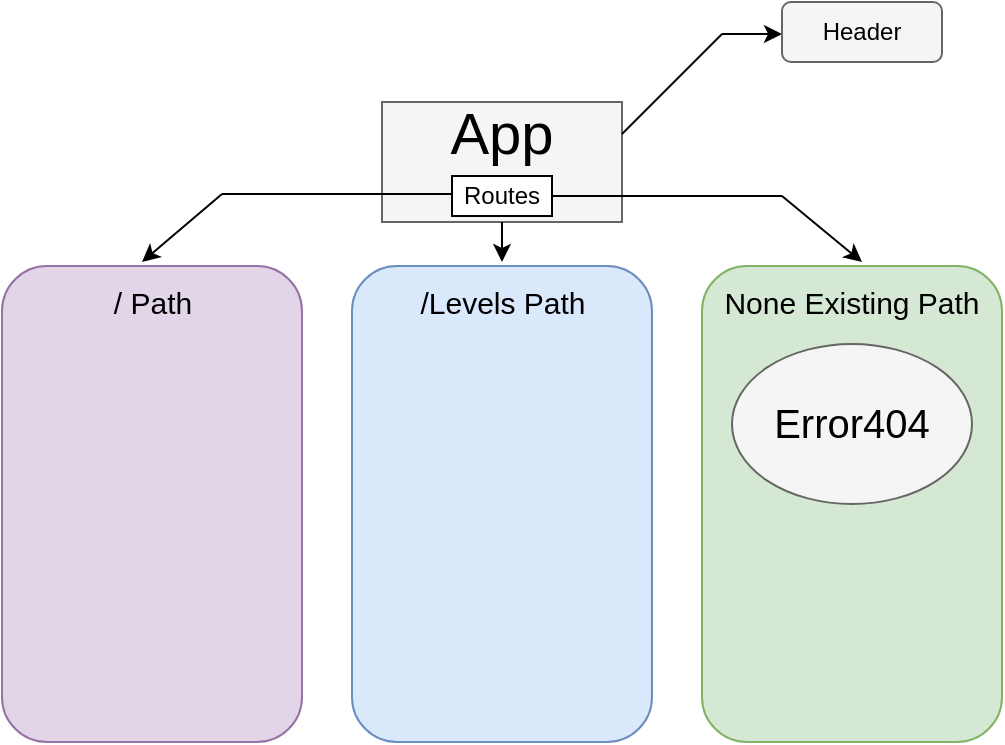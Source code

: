 <mxfile version="10.6.3" type="github"><diagram id="_6JhMdqGNWKUNF013Dtz" name="Page-1"><mxGraphModel dx="752" dy="644" grid="1" gridSize="10" guides="1" tooltips="1" connect="1" arrows="1" fold="1" page="1" pageScale="1" pageWidth="850" pageHeight="1100" math="0" shadow="0"><root><mxCell id="0"/><mxCell id="1" parent="0"/><mxCell id="CBsIG0VN12Llgs9E2DAS-1" value="" style="rounded=0;whiteSpace=wrap;html=1;fillColor=#f5f5f5;strokeColor=#666666;fontColor=#333333;" vertex="1" parent="1"><mxGeometry x="320" y="80" width="120" height="60" as="geometry"/></mxCell><mxCell id="CBsIG0VN12Llgs9E2DAS-2" value="&lt;font style=&quot;font-size: 29px&quot;&gt;App&lt;/font&gt;" style="text;html=1;strokeColor=none;fillColor=none;align=center;verticalAlign=middle;whiteSpace=wrap;rounded=0;" vertex="1" parent="1"><mxGeometry x="360" y="86" width="40" height="20" as="geometry"/></mxCell><mxCell id="CBsIG0VN12Llgs9E2DAS-3" value="" style="rounded=0;whiteSpace=wrap;html=1;" vertex="1" parent="1"><mxGeometry x="355" y="117" width="50" height="20" as="geometry"/></mxCell><mxCell id="CBsIG0VN12Llgs9E2DAS-4" value="Routes" style="text;html=1;strokeColor=none;fillColor=none;align=center;verticalAlign=middle;whiteSpace=wrap;rounded=0;" vertex="1" parent="1"><mxGeometry x="360" y="117" width="40" height="20" as="geometry"/></mxCell><mxCell id="CBsIG0VN12Llgs9E2DAS-5" value="" style="endArrow=none;html=1;" edge="1" parent="1"><mxGeometry width="50" height="50" relative="1" as="geometry"><mxPoint x="240" y="126" as="sourcePoint"/><mxPoint x="355" y="126" as="targetPoint"/></mxGeometry></mxCell><mxCell id="CBsIG0VN12Llgs9E2DAS-6" value="" style="endArrow=none;html=1;" edge="1" parent="1"><mxGeometry width="50" height="50" relative="1" as="geometry"><mxPoint x="405" y="127" as="sourcePoint"/><mxPoint x="520" y="127" as="targetPoint"/></mxGeometry></mxCell><mxCell id="CBsIG0VN12Llgs9E2DAS-7" value="" style="endArrow=none;html=1;" edge="1" parent="1"><mxGeometry width="50" height="50" relative="1" as="geometry"><mxPoint x="440" y="96" as="sourcePoint"/><mxPoint x="490" y="46" as="targetPoint"/></mxGeometry></mxCell><mxCell id="CBsIG0VN12Llgs9E2DAS-8" value="" style="endArrow=classic;html=1;" edge="1" parent="1"><mxGeometry width="50" height="50" relative="1" as="geometry"><mxPoint x="490" y="46" as="sourcePoint"/><mxPoint x="520" y="46" as="targetPoint"/></mxGeometry></mxCell><mxCell id="CBsIG0VN12Llgs9E2DAS-9" value="" style="rounded=1;whiteSpace=wrap;html=1;fillColor=#f5f5f5;strokeColor=#666666;fontColor=#333333;" vertex="1" parent="1"><mxGeometry x="520" y="30" width="80" height="30" as="geometry"/></mxCell><mxCell id="CBsIG0VN12Llgs9E2DAS-10" value="Header" style="text;html=1;strokeColor=none;fillColor=none;align=center;verticalAlign=middle;whiteSpace=wrap;rounded=0;" vertex="1" parent="1"><mxGeometry x="540" y="35" width="40" height="20" as="geometry"/></mxCell><mxCell id="CBsIG0VN12Llgs9E2DAS-11" value="" style="endArrow=classic;html=1;" edge="1" parent="1"><mxGeometry width="50" height="50" relative="1" as="geometry"><mxPoint x="240" y="126" as="sourcePoint"/><mxPoint x="200" y="160" as="targetPoint"/></mxGeometry></mxCell><mxCell id="CBsIG0VN12Llgs9E2DAS-12" value="" style="endArrow=classic;html=1;" edge="1" parent="1"><mxGeometry width="50" height="50" relative="1" as="geometry"><mxPoint x="520" y="127" as="sourcePoint"/><mxPoint x="560" y="160" as="targetPoint"/></mxGeometry></mxCell><mxCell id="CBsIG0VN12Llgs9E2DAS-13" value="" style="endArrow=classic;html=1;" edge="1" parent="1"><mxGeometry width="50" height="50" relative="1" as="geometry"><mxPoint x="380" y="140" as="sourcePoint"/><mxPoint x="380" y="160" as="targetPoint"/></mxGeometry></mxCell><mxCell id="CBsIG0VN12Llgs9E2DAS-14" value="" style="rounded=1;whiteSpace=wrap;html=1;fillColor=#e1d5e7;strokeColor=#9673a6;" vertex="1" parent="1"><mxGeometry x="130" y="162" width="150" height="238" as="geometry"/></mxCell><mxCell id="CBsIG0VN12Llgs9E2DAS-17" value="" style="rounded=1;whiteSpace=wrap;html=1;fillColor=#dae8fc;strokeColor=#6c8ebf;" vertex="1" parent="1"><mxGeometry x="305" y="162" width="150" height="238" as="geometry"/></mxCell><mxCell id="CBsIG0VN12Llgs9E2DAS-18" value="" style="rounded=1;whiteSpace=wrap;html=1;fillColor=#d5e8d4;strokeColor=#82b366;" vertex="1" parent="1"><mxGeometry x="480" y="162" width="150" height="238" as="geometry"/></mxCell><mxCell id="CBsIG0VN12Llgs9E2DAS-19" value="&lt;font style=&quot;font-size: 15px&quot;&gt;/ Path&lt;/font&gt;" style="text;html=1;strokeColor=none;fillColor=none;align=center;verticalAlign=middle;whiteSpace=wrap;rounded=0;" vertex="1" parent="1"><mxGeometry x="182.5" y="170" width="45" height="20" as="geometry"/></mxCell><mxCell id="CBsIG0VN12Llgs9E2DAS-20" value="&lt;font style=&quot;font-size: 15px&quot;&gt;/Levels Path&lt;/font&gt;" style="text;html=1;strokeColor=none;fillColor=none;align=center;verticalAlign=middle;whiteSpace=wrap;rounded=0;" vertex="1" parent="1"><mxGeometry x="337.5" y="170" width="85" height="20" as="geometry"/></mxCell><mxCell id="CBsIG0VN12Llgs9E2DAS-21" value="&lt;font style=&quot;font-size: 15px&quot;&gt;None Existing Path&lt;/font&gt;" style="text;html=1;strokeColor=none;fillColor=none;align=center;verticalAlign=middle;whiteSpace=wrap;rounded=0;" vertex="1" parent="1"><mxGeometry x="485" y="170" width="140" height="20" as="geometry"/></mxCell><mxCell id="CBsIG0VN12Llgs9E2DAS-23" value="" style="ellipse;whiteSpace=wrap;html=1;fillColor=#f5f5f5;strokeColor=#666666;fontColor=#333333;" vertex="1" parent="1"><mxGeometry x="495" y="201" width="120" height="80" as="geometry"/></mxCell><mxCell id="CBsIG0VN12Llgs9E2DAS-24" value="&lt;font style=&quot;font-size: 20px&quot;&gt;Error404&lt;/font&gt;" style="text;html=1;strokeColor=none;fillColor=none;align=center;verticalAlign=middle;whiteSpace=wrap;rounded=0;" vertex="1" parent="1"><mxGeometry x="500" y="210" width="110" height="60" as="geometry"/></mxCell></root></mxGraphModel></diagram></mxfile>